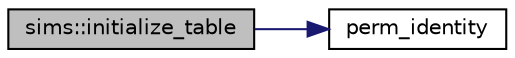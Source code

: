 digraph "sims::initialize_table"
{
  edge [fontname="Helvetica",fontsize="10",labelfontname="Helvetica",labelfontsize="10"];
  node [fontname="Helvetica",fontsize="10",shape=record];
  rankdir="LR";
  Node7051 [label="sims::initialize_table",height=0.2,width=0.4,color="black", fillcolor="grey75", style="filled", fontcolor="black"];
  Node7051 -> Node7052 [color="midnightblue",fontsize="10",style="solid",fontname="Helvetica"];
  Node7052 [label="perm_identity",height=0.2,width=0.4,color="black", fillcolor="white", style="filled",URL="$d2/d7c/combinatorics_8_c.html#aebc54d3f9c31f253ae53e3eb3b386208"];
}
